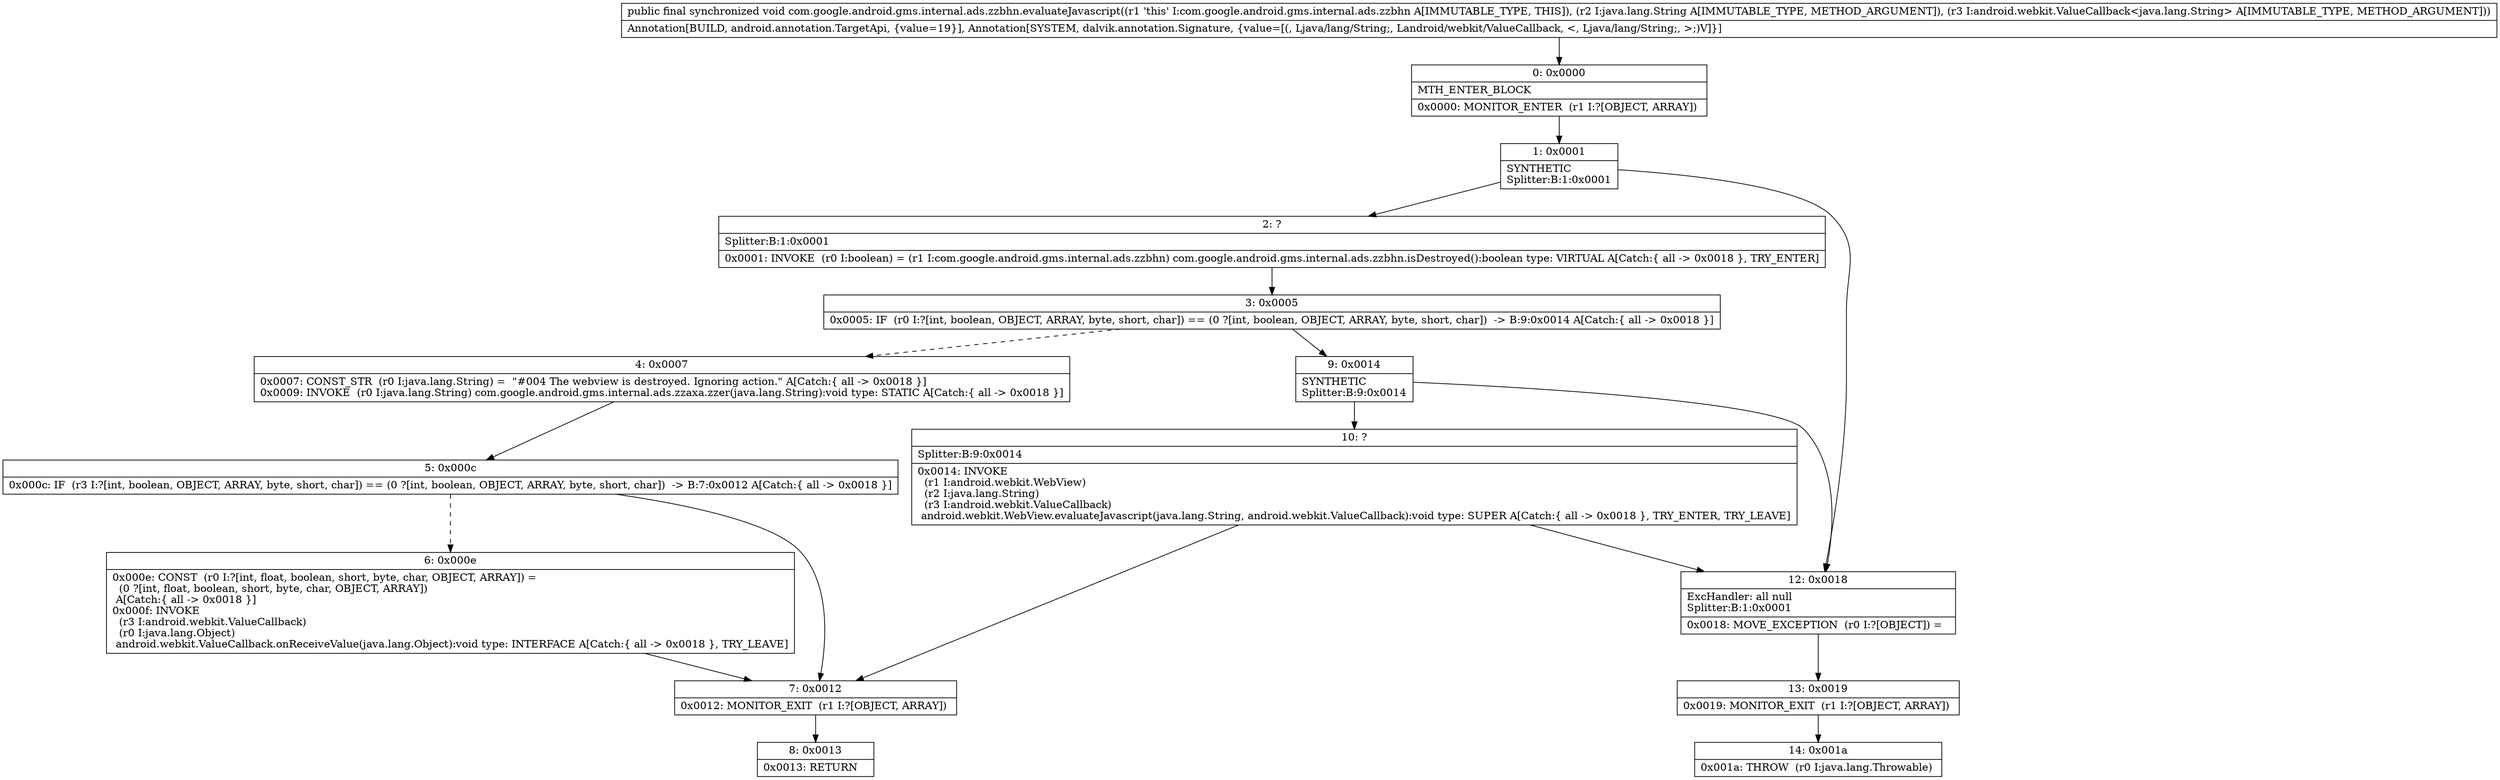 digraph "CFG forcom.google.android.gms.internal.ads.zzbhn.evaluateJavascript(Ljava\/lang\/String;Landroid\/webkit\/ValueCallback;)V" {
Node_0 [shape=record,label="{0\:\ 0x0000|MTH_ENTER_BLOCK\l|0x0000: MONITOR_ENTER  (r1 I:?[OBJECT, ARRAY]) \l}"];
Node_1 [shape=record,label="{1\:\ 0x0001|SYNTHETIC\lSplitter:B:1:0x0001\l}"];
Node_2 [shape=record,label="{2\:\ ?|Splitter:B:1:0x0001\l|0x0001: INVOKE  (r0 I:boolean) = (r1 I:com.google.android.gms.internal.ads.zzbhn) com.google.android.gms.internal.ads.zzbhn.isDestroyed():boolean type: VIRTUAL A[Catch:\{ all \-\> 0x0018 \}, TRY_ENTER]\l}"];
Node_3 [shape=record,label="{3\:\ 0x0005|0x0005: IF  (r0 I:?[int, boolean, OBJECT, ARRAY, byte, short, char]) == (0 ?[int, boolean, OBJECT, ARRAY, byte, short, char])  \-\> B:9:0x0014 A[Catch:\{ all \-\> 0x0018 \}]\l}"];
Node_4 [shape=record,label="{4\:\ 0x0007|0x0007: CONST_STR  (r0 I:java.lang.String) =  \"#004 The webview is destroyed. Ignoring action.\" A[Catch:\{ all \-\> 0x0018 \}]\l0x0009: INVOKE  (r0 I:java.lang.String) com.google.android.gms.internal.ads.zzaxa.zzer(java.lang.String):void type: STATIC A[Catch:\{ all \-\> 0x0018 \}]\l}"];
Node_5 [shape=record,label="{5\:\ 0x000c|0x000c: IF  (r3 I:?[int, boolean, OBJECT, ARRAY, byte, short, char]) == (0 ?[int, boolean, OBJECT, ARRAY, byte, short, char])  \-\> B:7:0x0012 A[Catch:\{ all \-\> 0x0018 \}]\l}"];
Node_6 [shape=record,label="{6\:\ 0x000e|0x000e: CONST  (r0 I:?[int, float, boolean, short, byte, char, OBJECT, ARRAY]) = \l  (0 ?[int, float, boolean, short, byte, char, OBJECT, ARRAY])\l A[Catch:\{ all \-\> 0x0018 \}]\l0x000f: INVOKE  \l  (r3 I:android.webkit.ValueCallback)\l  (r0 I:java.lang.Object)\l android.webkit.ValueCallback.onReceiveValue(java.lang.Object):void type: INTERFACE A[Catch:\{ all \-\> 0x0018 \}, TRY_LEAVE]\l}"];
Node_7 [shape=record,label="{7\:\ 0x0012|0x0012: MONITOR_EXIT  (r1 I:?[OBJECT, ARRAY]) \l}"];
Node_8 [shape=record,label="{8\:\ 0x0013|0x0013: RETURN   \l}"];
Node_9 [shape=record,label="{9\:\ 0x0014|SYNTHETIC\lSplitter:B:9:0x0014\l}"];
Node_10 [shape=record,label="{10\:\ ?|Splitter:B:9:0x0014\l|0x0014: INVOKE  \l  (r1 I:android.webkit.WebView)\l  (r2 I:java.lang.String)\l  (r3 I:android.webkit.ValueCallback)\l android.webkit.WebView.evaluateJavascript(java.lang.String, android.webkit.ValueCallback):void type: SUPER A[Catch:\{ all \-\> 0x0018 \}, TRY_ENTER, TRY_LEAVE]\l}"];
Node_12 [shape=record,label="{12\:\ 0x0018|ExcHandler: all null\lSplitter:B:1:0x0001\l|0x0018: MOVE_EXCEPTION  (r0 I:?[OBJECT]) =  \l}"];
Node_13 [shape=record,label="{13\:\ 0x0019|0x0019: MONITOR_EXIT  (r1 I:?[OBJECT, ARRAY]) \l}"];
Node_14 [shape=record,label="{14\:\ 0x001a|0x001a: THROW  (r0 I:java.lang.Throwable) \l}"];
MethodNode[shape=record,label="{public final synchronized void com.google.android.gms.internal.ads.zzbhn.evaluateJavascript((r1 'this' I:com.google.android.gms.internal.ads.zzbhn A[IMMUTABLE_TYPE, THIS]), (r2 I:java.lang.String A[IMMUTABLE_TYPE, METHOD_ARGUMENT]), (r3 I:android.webkit.ValueCallback\<java.lang.String\> A[IMMUTABLE_TYPE, METHOD_ARGUMENT]))  | Annotation[BUILD, android.annotation.TargetApi, \{value=19\}], Annotation[SYSTEM, dalvik.annotation.Signature, \{value=[(, Ljava\/lang\/String;, Landroid\/webkit\/ValueCallback, \<, Ljava\/lang\/String;, \>;)V]\}]\l}"];
MethodNode -> Node_0;
Node_0 -> Node_1;
Node_1 -> Node_2;
Node_1 -> Node_12;
Node_2 -> Node_3;
Node_3 -> Node_4[style=dashed];
Node_3 -> Node_9;
Node_4 -> Node_5;
Node_5 -> Node_6[style=dashed];
Node_5 -> Node_7;
Node_6 -> Node_7;
Node_7 -> Node_8;
Node_9 -> Node_10;
Node_9 -> Node_12;
Node_10 -> Node_12;
Node_10 -> Node_7;
Node_12 -> Node_13;
Node_13 -> Node_14;
}

